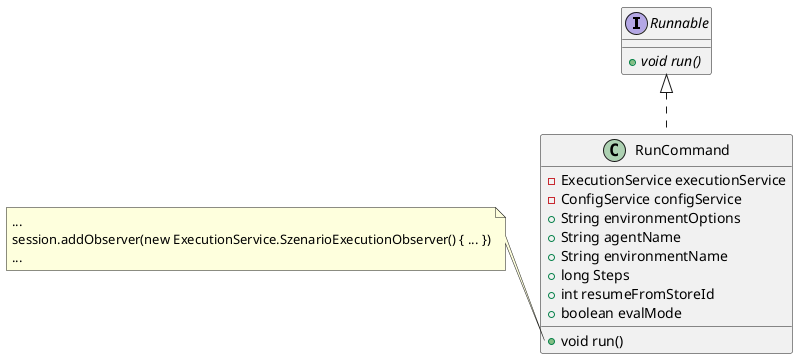 @startuml
'https://plantuml.com/class-diagram

interface Runnable {
+{abstract} void run()
}

class RunCommand {
-ExecutionService executionService
-ConfigService configService
+String environmentOptions
+String agentName
+String environmentName
+long Steps
+int resumeFromStoreId
+boolean evalMode

+void run()
}

note left of RunCommand::run
    ...
    session.addObserver(new ExecutionService.SzenarioExecutionObserver() { ... })
    ...
end note

Runnable <|.. RunCommand

@enduml
